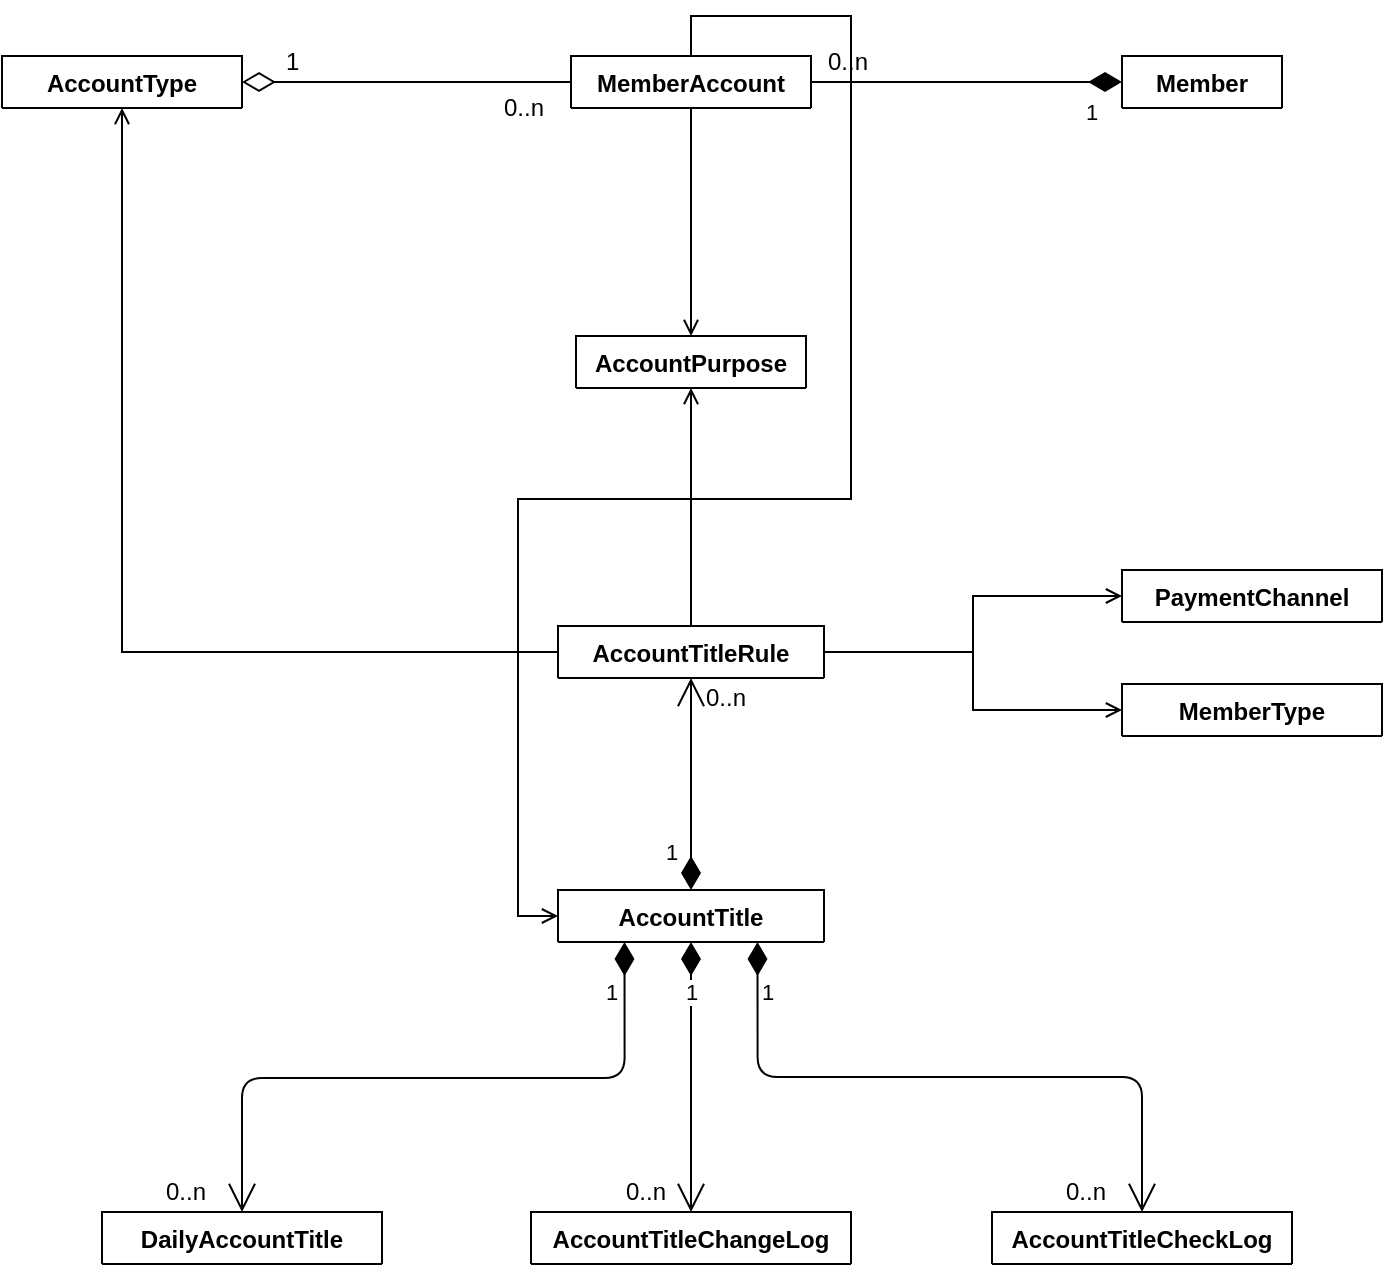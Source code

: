 <mxfile version="10.6.6" type="github"><diagram id="tgx_kycsZ7gLmWcPU7HP" name="ç§ç®ç±»å¾"><mxGraphModel dx="1158" dy="1785" grid="1" gridSize="10" guides="1" tooltips="1" connect="1" arrows="1" fold="1" page="1" pageScale="1" pageWidth="827" pageHeight="1169" math="0" shadow="0"><root><mxCell id="0"/><mxCell id="1" parent="0"/><mxCell id="2QyuLVchhxQrmNl1iEZX-10" value="AccountTitle&#10;&#10;" style="swimlane;fontStyle=1;align=center;verticalAlign=top;childLayout=stackLayout;horizontal=1;startSize=26;horizontalStack=0;resizeParent=1;resizeParentMax=0;resizeLast=0;collapsible=1;marginBottom=0;" parent="1" vertex="1" collapsed="1"><mxGeometry x="438" y="300" width="133" height="26" as="geometry"><mxRectangle x="380" y="180" width="160" height="34" as="alternateBounds"/></mxGeometry></mxCell><mxCell id="2QyuLVchhxQrmNl1iEZX-11" value="" style="line;strokeWidth=1;fillColor=none;align=left;verticalAlign=middle;spacingTop=-1;spacingLeft=3;spacingRight=3;rotatable=0;labelPosition=right;points=[];portConstraint=eastwest;" parent="2QyuLVchhxQrmNl1iEZX-10" vertex="1"><mxGeometry y="26" width="133" height="8" as="geometry"/></mxCell><mxCell id="Kbqx8zeWz8ih3dxeDmuv-16" style="edgeStyle=orthogonalEdgeStyle;rounded=0;orthogonalLoop=1;jettySize=auto;html=1;entryX=0;entryY=0.5;entryDx=0;entryDy=0;endArrow=open;endFill=0;exitX=1;exitY=0.5;exitDx=0;exitDy=0;" edge="1" parent="1" source="Kbqx8zeWz8ih3dxeDmuv-24" target="Kbqx8zeWz8ih3dxeDmuv-12"><mxGeometry relative="1" as="geometry"/></mxCell><mxCell id="Kbqx8zeWz8ih3dxeDmuv-17" style="edgeStyle=orthogonalEdgeStyle;rounded=0;orthogonalLoop=1;jettySize=auto;html=1;entryX=0.5;entryY=1;entryDx=0;entryDy=0;startArrow=none;startFill=0;endArrow=open;endFill=0;exitX=0;exitY=0.5;exitDx=0;exitDy=0;" edge="1" parent="1" source="Kbqx8zeWz8ih3dxeDmuv-24" target="Kbqx8zeWz8ih3dxeDmuv-2"><mxGeometry relative="1" as="geometry"><Array as="points"><mxPoint x="220" y="181"/></Array></mxGeometry></mxCell><mxCell id="2QyuLVchhxQrmNl1iEZX-12" value="AccountPurpose&#10;" style="swimlane;fontStyle=1;align=center;verticalAlign=top;childLayout=stackLayout;horizontal=1;startSize=26;horizontalStack=0;resizeParent=1;resizeParentMax=0;resizeLast=0;collapsible=1;marginBottom=0;" parent="1" vertex="1" collapsed="1"><mxGeometry x="447" y="23" width="115" height="26" as="geometry"><mxRectangle x="380" y="36" width="160" height="34" as="alternateBounds"/></mxGeometry></mxCell><mxCell id="2QyuLVchhxQrmNl1iEZX-13" value="" style="line;strokeWidth=1;fillColor=none;align=left;verticalAlign=middle;spacingTop=-1;spacingLeft=3;spacingRight=3;rotatable=0;labelPosition=right;points=[];portConstraint=eastwest;" parent="2QyuLVchhxQrmNl1iEZX-12" vertex="1"><mxGeometry y="26" width="115" height="8" as="geometry"/></mxCell><mxCell id="2QyuLVchhxQrmNl1iEZX-14" value="DailyAccountTitle&#10;&#10;" style="swimlane;fontStyle=1;align=center;verticalAlign=top;childLayout=stackLayout;horizontal=1;startSize=26;horizontalStack=0;resizeParent=1;resizeParentMax=0;resizeLast=0;collapsible=1;marginBottom=0;" parent="1" vertex="1" collapsed="1"><mxGeometry x="210" y="461" width="140" height="26" as="geometry"><mxRectangle x="150" y="339" width="160" height="34" as="alternateBounds"/></mxGeometry></mxCell><mxCell id="2QyuLVchhxQrmNl1iEZX-15" value="" style="line;strokeWidth=1;fillColor=none;align=left;verticalAlign=middle;spacingTop=-1;spacingLeft=3;spacingRight=3;rotatable=0;labelPosition=right;points=[];portConstraint=eastwest;" parent="2QyuLVchhxQrmNl1iEZX-14" vertex="1"><mxGeometry y="26" width="140" height="8" as="geometry"/></mxCell><mxCell id="2QyuLVchhxQrmNl1iEZX-16" value="AccountTitleChangeLog&#10;&#10;" style="swimlane;fontStyle=1;align=center;verticalAlign=top;childLayout=stackLayout;horizontal=1;startSize=26;horizontalStack=0;resizeParent=1;resizeParentMax=0;resizeLast=0;collapsible=1;marginBottom=0;" parent="1" vertex="1" collapsed="1"><mxGeometry x="424.5" y="461" width="160" height="26" as="geometry"><mxRectangle x="360" y="339" width="180" height="34" as="alternateBounds"/></mxGeometry></mxCell><mxCell id="2QyuLVchhxQrmNl1iEZX-17" value="" style="line;strokeWidth=1;fillColor=none;align=left;verticalAlign=middle;spacingTop=-1;spacingLeft=3;spacingRight=3;rotatable=0;labelPosition=right;points=[];portConstraint=eastwest;" parent="2QyuLVchhxQrmNl1iEZX-16" vertex="1"><mxGeometry y="26" width="160" height="8" as="geometry"/></mxCell><mxCell id="YZuNyd5jL6YesgxZHjmW-1" value="AccountTitleCheckLog&#10;&#10;" style="swimlane;fontStyle=1;align=center;verticalAlign=top;childLayout=stackLayout;horizontal=1;startSize=26;horizontalStack=0;resizeParent=1;resizeParentMax=0;resizeLast=0;collapsible=1;marginBottom=0;" parent="1" vertex="1" collapsed="1"><mxGeometry x="655" y="461" width="150" height="26" as="geometry"><mxRectangle x="600" y="339" width="160" height="34" as="alternateBounds"/></mxGeometry></mxCell><mxCell id="YZuNyd5jL6YesgxZHjmW-2" value="" style="line;strokeWidth=1;fillColor=none;align=left;verticalAlign=middle;spacingTop=-1;spacingLeft=3;spacingRight=3;rotatable=0;labelPosition=right;points=[];portConstraint=eastwest;" parent="YZuNyd5jL6YesgxZHjmW-1" vertex="1"><mxGeometry y="26" width="150" height="8" as="geometry"/></mxCell><mxCell id="1XXJkUzYiT-tsv38prIp-1" value="1" style="endArrow=open;html=1;endSize=12;startArrow=diamondThin;startSize=14;startFill=1;edgeStyle=orthogonalEdgeStyle;align=left;verticalAlign=bottom;exitX=0.25;exitY=1;exitDx=0;exitDy=0;entryX=0.5;entryY=0;entryDx=0;entryDy=0;" parent="1" source="2QyuLVchhxQrmNl1iEZX-10" target="2QyuLVchhxQrmNl1iEZX-14" edge="1"><mxGeometry x="-0.791" y="-11" relative="1" as="geometry"><mxPoint x="20" y="512" as="sourcePoint"/><mxPoint x="180" y="512" as="targetPoint"/><Array as="points"><mxPoint x="471" y="394"/><mxPoint x="280" y="394"/></Array><mxPoint as="offset"/></mxGeometry></mxCell><mxCell id="1XXJkUzYiT-tsv38prIp-2" value="1" style="endArrow=open;html=1;endSize=12;startArrow=diamondThin;startSize=14;startFill=1;edgeStyle=orthogonalEdgeStyle;align=left;verticalAlign=bottom;entryX=0.5;entryY=0;entryDx=0;entryDy=0;exitX=0.5;exitY=1;exitDx=0;exitDy=0;" parent="1" source="2QyuLVchhxQrmNl1iEZX-10" target="2QyuLVchhxQrmNl1iEZX-16" edge="1"><mxGeometry x="-0.496" y="-5" relative="1" as="geometry"><mxPoint x="500" y="382" as="sourcePoint"/><mxPoint x="240" y="471" as="targetPoint"/><mxPoint as="offset"/></mxGeometry></mxCell><mxCell id="1XXJkUzYiT-tsv38prIp-3" value="1" style="endArrow=open;html=1;endSize=12;startArrow=diamondThin;startSize=14;startFill=1;edgeStyle=orthogonalEdgeStyle;align=left;verticalAlign=bottom;exitX=0.75;exitY=1;exitDx=0;exitDy=0;" parent="1" source="2QyuLVchhxQrmNl1iEZX-10" target="YZuNyd5jL6YesgxZHjmW-1" edge="1"><mxGeometry x="-0.792" relative="1" as="geometry"><mxPoint x="470" y="346" as="sourcePoint"/><mxPoint x="470" y="471" as="targetPoint"/><mxPoint as="offset"/></mxGeometry></mxCell><mxCell id="1XXJkUzYiT-tsv38prIp-4" value="0..n" style="text;html=1;resizable=0;points=[];autosize=1;align=left;verticalAlign=top;spacingTop=-4;" parent="1" vertex="1"><mxGeometry x="240" y="441" width="40" height="20" as="geometry"/></mxCell><mxCell id="1XXJkUzYiT-tsv38prIp-5" value="0..n" style="text;html=1;resizable=0;points=[];autosize=1;align=left;verticalAlign=top;spacingTop=-4;" parent="1" vertex="1"><mxGeometry x="470" y="441" width="40" height="20" as="geometry"/></mxCell><mxCell id="1XXJkUzYiT-tsv38prIp-6" value="0..n" style="text;html=1;resizable=0;points=[];autosize=1;align=left;verticalAlign=top;spacingTop=-4;" parent="1" vertex="1"><mxGeometry x="690" y="441" width="40" height="20" as="geometry"/></mxCell><mxCell id="2QyuLVchhxQrmNl1iEZX-6" value="MemberAccount" style="swimlane;fontStyle=1;align=center;verticalAlign=top;childLayout=stackLayout;horizontal=1;startSize=26;horizontalStack=0;resizeParent=1;resizeParentMax=0;resizeLast=0;collapsible=1;marginBottom=0;" parent="1" vertex="1" collapsed="1"><mxGeometry x="444.5" y="-117" width="120" height="26" as="geometry"><mxRectangle x="150" y="180" width="160" height="34" as="alternateBounds"/></mxGeometry></mxCell><mxCell id="2QyuLVchhxQrmNl1iEZX-7" value="" style="line;strokeWidth=1;fillColor=none;align=left;verticalAlign=middle;spacingTop=-1;spacingLeft=3;spacingRight=3;rotatable=0;labelPosition=right;points=[];portConstraint=eastwest;" parent="2QyuLVchhxQrmNl1iEZX-6" vertex="1"><mxGeometry y="26" width="120" height="8" as="geometry"/></mxCell><mxCell id="Kbqx8zeWz8ih3dxeDmuv-2" value="AccountType" style="swimlane;fontStyle=1;align=center;verticalAlign=top;childLayout=stackLayout;horizontal=1;startSize=26;horizontalStack=0;resizeParent=1;resizeParentMax=0;resizeLast=0;collapsible=1;marginBottom=0;" vertex="1" collapsed="1" parent="1"><mxGeometry x="160" y="-117" width="120" height="26" as="geometry"><mxRectangle x="20" y="70" width="160" height="86" as="alternateBounds"/></mxGeometry></mxCell><mxCell id="Kbqx8zeWz8ih3dxeDmuv-3" value="+ field: type" style="text;strokeColor=none;fillColor=none;align=left;verticalAlign=top;spacingLeft=4;spacingRight=4;overflow=hidden;rotatable=0;points=[[0,0.5],[1,0.5]];portConstraint=eastwest;" vertex="1" parent="Kbqx8zeWz8ih3dxeDmuv-2"><mxGeometry y="26" width="120" height="26" as="geometry"/></mxCell><mxCell id="Kbqx8zeWz8ih3dxeDmuv-4" value="" style="line;strokeWidth=1;fillColor=none;align=left;verticalAlign=middle;spacingTop=-1;spacingLeft=3;spacingRight=3;rotatable=0;labelPosition=right;points=[];portConstraint=eastwest;" vertex="1" parent="Kbqx8zeWz8ih3dxeDmuv-2"><mxGeometry y="52" width="120" height="8" as="geometry"/></mxCell><mxCell id="Kbqx8zeWz8ih3dxeDmuv-5" value="+ method(type): type" style="text;strokeColor=none;fillColor=none;align=left;verticalAlign=top;spacingLeft=4;spacingRight=4;overflow=hidden;rotatable=0;points=[[0,0.5],[1,0.5]];portConstraint=eastwest;" vertex="1" parent="Kbqx8zeWz8ih3dxeDmuv-2"><mxGeometry y="60" width="120" height="26" as="geometry"/></mxCell><mxCell id="Kbqx8zeWz8ih3dxeDmuv-6" value="Member" style="swimlane;fontStyle=1;align=center;verticalAlign=top;childLayout=stackLayout;horizontal=1;startSize=26;horizontalStack=0;resizeParent=1;resizeParentMax=0;resizeLast=0;collapsible=1;marginBottom=0;" vertex="1" collapsed="1" parent="1"><mxGeometry x="720" y="-117" width="80" height="26" as="geometry"><mxRectangle y="169" width="160" height="86" as="alternateBounds"/></mxGeometry></mxCell><mxCell id="Kbqx8zeWz8ih3dxeDmuv-7" value="+ field: type" style="text;strokeColor=none;fillColor=none;align=left;verticalAlign=top;spacingLeft=4;spacingRight=4;overflow=hidden;rotatable=0;points=[[0,0.5],[1,0.5]];portConstraint=eastwest;" vertex="1" parent="Kbqx8zeWz8ih3dxeDmuv-6"><mxGeometry y="26" width="80" height="26" as="geometry"/></mxCell><mxCell id="Kbqx8zeWz8ih3dxeDmuv-8" value="" style="line;strokeWidth=1;fillColor=none;align=left;verticalAlign=middle;spacingTop=-1;spacingLeft=3;spacingRight=3;rotatable=0;labelPosition=right;points=[];portConstraint=eastwest;" vertex="1" parent="Kbqx8zeWz8ih3dxeDmuv-6"><mxGeometry y="52" width="80" height="8" as="geometry"/></mxCell><mxCell id="Kbqx8zeWz8ih3dxeDmuv-9" value="+ method(type): type" style="text;strokeColor=none;fillColor=none;align=left;verticalAlign=top;spacingLeft=4;spacingRight=4;overflow=hidden;rotatable=0;points=[[0,0.5],[1,0.5]];portConstraint=eastwest;" vertex="1" parent="Kbqx8zeWz8ih3dxeDmuv-6"><mxGeometry y="60" width="80" height="26" as="geometry"/></mxCell><mxCell id="Kbqx8zeWz8ih3dxeDmuv-10" value="1" style="endArrow=none;html=1;endSize=12;startArrow=diamondThin;startSize=14;startFill=1;edgeStyle=orthogonalEdgeStyle;align=left;verticalAlign=bottom;exitX=0;exitY=0.5;exitDx=0;exitDy=0;entryX=1;entryY=0.5;entryDx=0;entryDy=0;endFill=0;" edge="1" parent="1" source="Kbqx8zeWz8ih3dxeDmuv-6" target="2QyuLVchhxQrmNl1iEZX-6"><mxGeometry x="-0.742" y="24" relative="1" as="geometry"><mxPoint x="-40" y="75" as="sourcePoint"/><mxPoint x="120" y="75" as="targetPoint"/><mxPoint as="offset"/></mxGeometry></mxCell><mxCell id="Kbqx8zeWz8ih3dxeDmuv-11" value="" style="endArrow=none;html=1;endSize=12;startArrow=diamondThin;startSize=14;startFill=0;edgeStyle=orthogonalEdgeStyle;align=left;verticalAlign=bottom;exitX=1;exitY=0.5;exitDx=0;exitDy=0;entryX=0;entryY=0.5;entryDx=0;entryDy=0;endFill=0;" edge="1" parent="1" source="Kbqx8zeWz8ih3dxeDmuv-2" target="2QyuLVchhxQrmNl1iEZX-6"><mxGeometry y="28" relative="1" as="geometry"><mxPoint x="140" y="-5" as="sourcePoint"/><mxPoint x="120" y="145" as="targetPoint"/><mxPoint as="offset"/></mxGeometry></mxCell><mxCell id="Kbqx8zeWz8ih3dxeDmuv-12" value="MemberType" style="swimlane;fontStyle=1;align=center;verticalAlign=top;childLayout=stackLayout;horizontal=1;startSize=26;horizontalStack=0;resizeParent=1;resizeParentMax=0;resizeLast=0;collapsible=1;marginBottom=0;" vertex="1" collapsed="1" parent="1"><mxGeometry x="720" y="197" width="130" height="26" as="geometry"><mxRectangle x="430" y="-71" width="160" height="86" as="alternateBounds"/></mxGeometry></mxCell><mxCell id="Kbqx8zeWz8ih3dxeDmuv-13" value="+ field: type" style="text;strokeColor=none;fillColor=none;align=left;verticalAlign=top;spacingLeft=4;spacingRight=4;overflow=hidden;rotatable=0;points=[[0,0.5],[1,0.5]];portConstraint=eastwest;" vertex="1" parent="Kbqx8zeWz8ih3dxeDmuv-12"><mxGeometry y="26" width="130" height="26" as="geometry"/></mxCell><mxCell id="Kbqx8zeWz8ih3dxeDmuv-14" value="" style="line;strokeWidth=1;fillColor=none;align=left;verticalAlign=middle;spacingTop=-1;spacingLeft=3;spacingRight=3;rotatable=0;labelPosition=right;points=[];portConstraint=eastwest;" vertex="1" parent="Kbqx8zeWz8ih3dxeDmuv-12"><mxGeometry y="52" width="130" height="8" as="geometry"/></mxCell><mxCell id="Kbqx8zeWz8ih3dxeDmuv-15" value="+ method(type): type" style="text;strokeColor=none;fillColor=none;align=left;verticalAlign=top;spacingLeft=4;spacingRight=4;overflow=hidden;rotatable=0;points=[[0,0.5],[1,0.5]];portConstraint=eastwest;" vertex="1" parent="Kbqx8zeWz8ih3dxeDmuv-12"><mxGeometry y="60" width="130" height="26" as="geometry"/></mxCell><mxCell id="Kbqx8zeWz8ih3dxeDmuv-24" value="AccountTitleRule" style="swimlane;fontStyle=1;align=center;verticalAlign=top;childLayout=stackLayout;horizontal=1;startSize=26;horizontalStack=0;resizeParent=1;resizeParentMax=0;resizeLast=0;collapsible=1;marginBottom=0;" vertex="1" collapsed="1" parent="1"><mxGeometry x="438" y="168" width="133" height="26" as="geometry"><mxRectangle x="380" y="36" width="160" height="34" as="alternateBounds"/></mxGeometry></mxCell><mxCell id="Kbqx8zeWz8ih3dxeDmuv-25" value="" style="line;strokeWidth=1;fillColor=none;align=left;verticalAlign=middle;spacingTop=-1;spacingLeft=3;spacingRight=3;rotatable=0;labelPosition=right;points=[];portConstraint=eastwest;" vertex="1" parent="Kbqx8zeWz8ih3dxeDmuv-24"><mxGeometry y="26" width="133" height="8" as="geometry"/></mxCell><mxCell id="Kbqx8zeWz8ih3dxeDmuv-29" style="edgeStyle=orthogonalEdgeStyle;rounded=0;orthogonalLoop=1;jettySize=auto;html=1;entryX=0.5;entryY=1;entryDx=0;entryDy=0;endArrow=open;endFill=0;exitX=0.5;exitY=0;exitDx=0;exitDy=0;" edge="1" parent="1" source="Kbqx8zeWz8ih3dxeDmuv-24" target="2QyuLVchhxQrmNl1iEZX-12"><mxGeometry relative="1" as="geometry"><mxPoint x="572" y="191" as="sourcePoint"/><mxPoint x="730" y="191" as="targetPoint"/></mxGeometry></mxCell><mxCell id="Kbqx8zeWz8ih3dxeDmuv-30" value="PaymentChannel&#10;" style="swimlane;fontStyle=1;align=center;verticalAlign=top;childLayout=stackLayout;horizontal=1;startSize=26;horizontalStack=0;resizeParent=1;resizeParentMax=0;resizeLast=0;collapsible=1;marginBottom=0;" vertex="1" collapsed="1" parent="1"><mxGeometry x="720" y="140" width="130" height="26" as="geometry"><mxRectangle x="430" y="-71" width="160" height="86" as="alternateBounds"/></mxGeometry></mxCell><mxCell id="Kbqx8zeWz8ih3dxeDmuv-31" value="+ field: type" style="text;strokeColor=none;fillColor=none;align=left;verticalAlign=top;spacingLeft=4;spacingRight=4;overflow=hidden;rotatable=0;points=[[0,0.5],[1,0.5]];portConstraint=eastwest;" vertex="1" parent="Kbqx8zeWz8ih3dxeDmuv-30"><mxGeometry y="26" width="130" height="26" as="geometry"/></mxCell><mxCell id="Kbqx8zeWz8ih3dxeDmuv-32" value="" style="line;strokeWidth=1;fillColor=none;align=left;verticalAlign=middle;spacingTop=-1;spacingLeft=3;spacingRight=3;rotatable=0;labelPosition=right;points=[];portConstraint=eastwest;" vertex="1" parent="Kbqx8zeWz8ih3dxeDmuv-30"><mxGeometry y="52" width="130" height="8" as="geometry"/></mxCell><mxCell id="Kbqx8zeWz8ih3dxeDmuv-33" value="+ method(type): type" style="text;strokeColor=none;fillColor=none;align=left;verticalAlign=top;spacingLeft=4;spacingRight=4;overflow=hidden;rotatable=0;points=[[0,0.5],[1,0.5]];portConstraint=eastwest;" vertex="1" parent="Kbqx8zeWz8ih3dxeDmuv-30"><mxGeometry y="60" width="130" height="26" as="geometry"/></mxCell><mxCell id="Kbqx8zeWz8ih3dxeDmuv-34" style="edgeStyle=orthogonalEdgeStyle;rounded=0;orthogonalLoop=1;jettySize=auto;html=1;entryX=0;entryY=0.5;entryDx=0;entryDy=0;endArrow=open;endFill=0;exitX=1;exitY=0.5;exitDx=0;exitDy=0;" edge="1" parent="1" source="Kbqx8zeWz8ih3dxeDmuv-24" target="Kbqx8zeWz8ih3dxeDmuv-30"><mxGeometry relative="1" as="geometry"><mxPoint x="572" y="191" as="sourcePoint"/><mxPoint x="730" y="243" as="targetPoint"/></mxGeometry></mxCell><mxCell id="Kbqx8zeWz8ih3dxeDmuv-36" value="0..n" style="text;html=1;resizable=0;points=[];autosize=1;align=left;verticalAlign=top;spacingTop=-4;" vertex="1" parent="1"><mxGeometry x="571" y="-124" width="40" height="20" as="geometry"/></mxCell><mxCell id="Kbqx8zeWz8ih3dxeDmuv-37" value="1" style="text;html=1;resizable=0;points=[];autosize=1;align=left;verticalAlign=top;spacingTop=-4;" vertex="1" parent="1"><mxGeometry x="300" y="-124" width="20" height="20" as="geometry"/></mxCell><mxCell id="Kbqx8zeWz8ih3dxeDmuv-38" value="0..n" style="text;html=1;resizable=0;points=[];autosize=1;align=left;verticalAlign=top;spacingTop=-4;" vertex="1" parent="1"><mxGeometry x="409" y="-101" width="40" height="20" as="geometry"/></mxCell><mxCell id="Kbqx8zeWz8ih3dxeDmuv-39" style="edgeStyle=orthogonalEdgeStyle;rounded=0;orthogonalLoop=1;jettySize=auto;html=1;entryX=0.5;entryY=0;entryDx=0;entryDy=0;endArrow=open;endFill=0;exitX=0.5;exitY=1;exitDx=0;exitDy=0;" edge="1" parent="1" source="2QyuLVchhxQrmNl1iEZX-6" target="2QyuLVchhxQrmNl1iEZX-12"><mxGeometry relative="1" as="geometry"><mxPoint x="515" y="178" as="sourcePoint"/><mxPoint x="515" y="72" as="targetPoint"/></mxGeometry></mxCell><mxCell id="Kbqx8zeWz8ih3dxeDmuv-42" value="0..n" style="text;html=1;resizable=0;points=[];autosize=1;align=left;verticalAlign=top;spacingTop=-4;" vertex="1" parent="1"><mxGeometry x="510" y="194" width="40" height="20" as="geometry"/></mxCell><mxCell id="Kbqx8zeWz8ih3dxeDmuv-43" style="edgeStyle=orthogonalEdgeStyle;rounded=0;orthogonalLoop=1;jettySize=auto;html=1;entryX=0;entryY=0.5;entryDx=0;entryDy=0;endArrow=open;endFill=0;exitX=0.5;exitY=0;exitDx=0;exitDy=0;" edge="1" parent="1" source="2QyuLVchhxQrmNl1iEZX-6" target="2QyuLVchhxQrmNl1iEZX-10"><mxGeometry relative="1" as="geometry"><mxPoint x="515" y="-81" as="sourcePoint"/><mxPoint x="515" y="33" as="targetPoint"/></mxGeometry></mxCell><mxCell id="Kbqx8zeWz8ih3dxeDmuv-44" value="1" style="endArrow=open;html=1;endSize=12;startArrow=diamondThin;startSize=14;startFill=1;edgeStyle=orthogonalEdgeStyle;align=left;verticalAlign=bottom;exitX=0.5;exitY=0;exitDx=0;exitDy=0;entryX=0.5;entryY=1;entryDx=0;entryDy=0;" edge="1" parent="1" source="2QyuLVchhxQrmNl1iEZX-10" target="Kbqx8zeWz8ih3dxeDmuv-24"><mxGeometry x="-0.811" y="15" relative="1" as="geometry"><mxPoint x="548" y="336" as="sourcePoint"/><mxPoint x="740" y="471" as="targetPoint"/><mxPoint as="offset"/></mxGeometry></mxCell></root></mxGraphModel></diagram></mxfile>